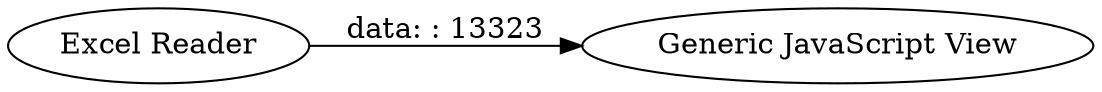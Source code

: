 digraph {
	"5871841751682409669_28" [label="Excel Reader"]
	"5871841751682409669_25" [label="Generic JavaScript View"]
	"5871841751682409669_28" -> "5871841751682409669_25" [label="data: : 13323"]
	rankdir=LR
}
